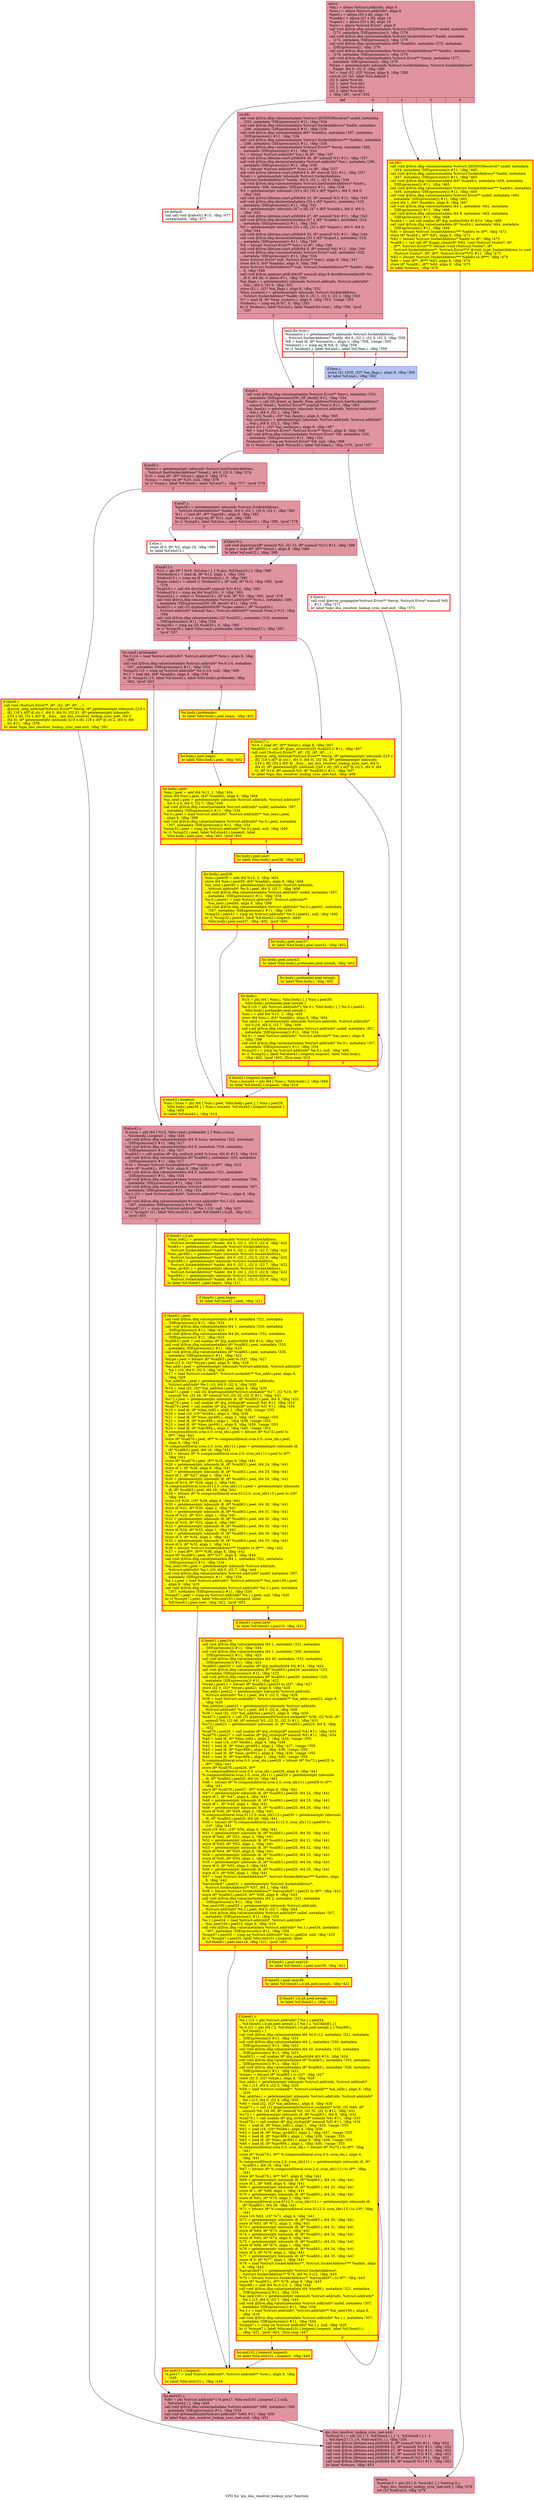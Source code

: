 digraph "CFG for 'qio_dns_resolver_lookup_sync' function" {
	label="CFG for 'qio_dns_resolver_lookup_sync' function";

	Node0x55b5897951c0 [shape=record,color="#b70d28ff", style=filled, fillcolor="#b70d2870",label="{entry:\l  %ai.i = alloca %struct.addrinfo, align 8\l  %res.i = alloca %struct.addrinfo*, align 8\l  %port.i = alloca [33 x i8], align 16\l  %uaddr.i = alloca [47 x i8], align 16\l  %uport.i = alloca [33 x i8], align 16\l  %err.i = alloca %struct.Error*, align 8\l  call void @llvm.dbg.value(metadata %struct.QIODNSResolver* undef, metadata\l... !273, metadata !DIExpression()), !dbg !279\l  call void @llvm.dbg.value(metadata %struct.SocketAddress* %addr, metadata\l... !274, metadata !DIExpression()), !dbg !279\l  call void @llvm.dbg.value(metadata i64* %naddrs, metadata !275, metadata\l... !DIExpression()), !dbg !279\l  call void @llvm.dbg.value(metadata %struct.SocketAddress*** %addrs, metadata\l... !276, metadata !DIExpression()), !dbg !279\l  call void @llvm.dbg.value(metadata %struct.Error** %errp, metadata !277,\l... metadata !DIExpression()), !dbg !279\l  %type = getelementptr inbounds %struct.SocketAddress, %struct.SocketAddress*\l... %addr, i64 0, i32 0, !dbg !280\l  %0 = load i32, i32* %type, align 8, !dbg !280\l  switch i32 %0, label %sw.default [\l    i32 0, label %sw.bb\l    i32 1, label %sw.bb1\l    i32 2, label %sw.bb1\l    i32 3, label %sw.bb1\l  ], !dbg !281, !prof !282\l|{<s0>def|<s1>0|<s2>1|<s3>2|<s4>3}}"];
	Node0x55b5897951c0:s0 -> Node0x55b5897aff90;
	Node0x55b5897951c0:s1 -> Node0x55b5897b00d0;
	Node0x55b5897951c0:s2 -> Node0x55b589691df0;
	Node0x55b5897951c0:s3 -> Node0x55b589691df0;
	Node0x55b5897951c0:s4 -> Node0x55b589691df0;
	Node0x55b5897b00d0 [shape=record,color="#b70d28ff", style=filled, fillcolor="#b70d2870",label="{sw.bb:                                            \l  call void @llvm.dbg.value(metadata %struct.QIODNSResolver* undef, metadata\l... !283, metadata !DIExpression()) #11, !dbg !334\l  call void @llvm.dbg.value(metadata %struct.SocketAddress* %addr, metadata\l... !286, metadata !DIExpression()) #11, !dbg !334\l  call void @llvm.dbg.value(metadata i64* %naddrs, metadata !287, metadata\l... !DIExpression()) #11, !dbg !334\l  call void @llvm.dbg.value(metadata %struct.SocketAddress*** %addrs, metadata\l... !288, metadata !DIExpression()) #11, !dbg !334\l  call void @llvm.dbg.value(metadata %struct.Error** %errp, metadata !289,\l... metadata !DIExpression()) #11, !dbg !334\l  %1 = bitcast %struct.addrinfo* %ai.i to i8*, !dbg !337\l  call void @llvm.lifetime.start.p0i8(i64 48, i8* nonnull %1) #11, !dbg !337\l  call void @llvm.dbg.declare(metadata %struct.addrinfo* %ai.i, metadata !290,\l... metadata !DIExpression()) #11, !dbg !338\l  %2 = bitcast %struct.addrinfo** %res.i to i8*, !dbg !337\l  call void @llvm.lifetime.start.p0i8(i64 8, i8* nonnull %2) #11, !dbg !337\l  %inet.i = getelementptr inbounds %struct.SocketAddress,\l... %struct.SocketAddress* %addr, i64 0, i32 1, i32 0, !dbg !339\l  call void @llvm.dbg.value(metadata %struct.InetSocketAddress* %inet.i,\l... metadata !308, metadata !DIExpression()) #11, !dbg !334\l  %3 = getelementptr inbounds [33 x i8], [33 x i8]* %port.i, i64 0, i64 0,\l... !dbg !340\l  call void @llvm.lifetime.start.p0i8(i64 33, i8* nonnull %3) #11, !dbg !340\l  call void @llvm.dbg.declare(metadata [33 x i8]* %port.i, metadata !310,\l... metadata !DIExpression()) #11, !dbg !341\l  %4 = getelementptr inbounds [47 x i8], [47 x i8]* %uaddr.i, i64 0, i64 0,\l... !dbg !342\l  call void @llvm.lifetime.start.p0i8(i64 47, i8* nonnull %4) #11, !dbg !342\l  call void @llvm.dbg.declare(metadata [47 x i8]* %uaddr.i, metadata !314,\l... metadata !DIExpression()) #11, !dbg !343\l  %5 = getelementptr inbounds [33 x i8], [33 x i8]* %uport.i, i64 0, i64 0,\l... !dbg !344\l  call void @llvm.lifetime.start.p0i8(i64 33, i8* nonnull %5) #11, !dbg !344\l  call void @llvm.dbg.declare(metadata [33 x i8]* %uport.i, metadata !318,\l... metadata !DIExpression()) #11, !dbg !345\l  %6 = bitcast %struct.Error** %err.i to i8*, !dbg !346\l  call void @llvm.lifetime.start.p0i8(i64 8, i8* nonnull %6) #11, !dbg !346\l  call void @llvm.dbg.value(metadata %struct.Error* null, metadata !320,\l... metadata !DIExpression()) #11, !dbg !334\l  store %struct.Error* null, %struct.Error** %err.i, align 8, !dbg !347\l  store i64 0, i64* %naddrs, align 8, !dbg !348\l  store %struct.SocketAddress** null, %struct.SocketAddress*** %addrs, align\l... 8, !dbg !349\l  call void @llvm.memset.p0i8.i64(i8* nonnull align 8 dereferenceable(48) %1,\l... i8 0, i64 48, i1 false) #11, !dbg !350\l  %ai_flags.i = getelementptr inbounds %struct.addrinfo, %struct.addrinfo*\l... %ai.i, i64 0, i32 0, !dbg !351\l  store i32 1, i32* %ai_flags.i, align 8, !dbg !352\l  %has_numeric.i = getelementptr inbounds %struct.SocketAddress,\l... %struct.SocketAddress* %addr, i64 0, i32 1, i32 0, i32 2, !dbg !353\l  %7 = load i8, i8* %has_numeric.i, align 8, !dbg !353, !range !355\l  %tobool.i = icmp eq i8 %7, 0, !dbg !353\l  br i1 %tobool.i, label %if.end.i, label %land.lhs.true.i, !dbg !356, !prof\l... !357\l|{<s0>T|<s1>F}}"];
	Node0x55b5897b00d0:s0 -> Node0x55b589811df0;
	Node0x55b5897b00d0:s1 -> Node0x55b5897e8d00;
	Node0x55b5897e8d00 [shape=record,penwidth=3.0, color="red",label="{land.lhs.true.i:                                  \l  %numeric.i = getelementptr inbounds %struct.SocketAddress,\l... %struct.SocketAddress* %addr, i64 0, i32 1, i32 0, i32 3, !dbg !358\l  %8 = load i8, i8* %numeric.i, align 1, !dbg !358, !range !355\l  %tobool1.i = icmp eq i8 %8, 0, !dbg !358\l  br i1 %tobool1.i, label %if.end.i, label %if.then.i, !dbg !359\l|{<s0>T|<s1>F}}"];
	Node0x55b5897e8d00:s0 -> Node0x55b589811df0;
	Node0x55b5897e8d00:s1 -> Node0x55b5897f8590;
	Node0x55b5897f8590 [shape=record,color="#3d50c3ff", style=filled, fillcolor="#5977e370",label="{if.then.i:                                        \l  store i32 1029, i32* %ai_flags.i, align 8, !dbg !360\l  br label %if.end.i, !dbg !362\l}"];
	Node0x55b5897f8590 -> Node0x55b589811df0;
	Node0x55b589811df0 [shape=record,color="#b70d28ff", style=filled, fillcolor="#b70d2870",label="{if.end.i:                                         \l  call void @llvm.dbg.value(metadata %struct.Error** %err.i, metadata !320,\l... metadata !DIExpression(DW_OP_deref)) #11, !dbg !334\l  %call.i = call i32 @inet_ai_family_from_address(%struct.InetSocketAddress*\l... nonnull %inet.i, %struct.Error** nonnull %err.i) #11, !dbg !363\l  %ai_family.i = getelementptr inbounds %struct.addrinfo, %struct.addrinfo*\l... %ai.i, i64 0, i32 1, !dbg !364\l  store i32 %call.i, i32* %ai_family.i, align 4, !dbg !365\l  %ai_socktype.i = getelementptr inbounds %struct.addrinfo, %struct.addrinfo*\l... %ai.i, i64 0, i32 2, !dbg !366\l  store i32 1, i32* %ai_socktype.i, align 8, !dbg !367\l  %9 = load %struct.Error*, %struct.Error** %err.i, align 8, !dbg !368\l  call void @llvm.dbg.value(metadata %struct.Error* %9, metadata !320,\l... metadata !DIExpression()) #11, !dbg !334\l  %tobool3.i = icmp eq %struct.Error* %9, null, !dbg !368\l  br i1 %tobool3.i, label %if.end5.i, label %if.then4.i, !dbg !370, !prof !357\l|{<s0>T|<s1>F}}"];
	Node0x55b589811df0:s0 -> Node0x55b5897bf5a0;
	Node0x55b589811df0:s1 -> Node0x55b5898016b0;
	Node0x55b5898016b0 [shape=record,penwidth=3.0, color="red",label="{if.then4.i:                                       \l  call void @error_propagate(%struct.Error** %errp, %struct.Error* nonnull %9)\l... #11, !dbg !371\l  br label %qio_dns_resolver_lookup_sync_inet.exit, !dbg !373\l}"];
	Node0x55b5898016b0 -> Node0x55b58988b410;
	Node0x55b5897bf5a0 [shape=record,color="#b70d28ff", style=filled, fillcolor="#b70d2870",label="{if.end5.i:                                        \l  %host.i = getelementptr inbounds %struct.InetSocketAddress,\l... %struct.InetSocketAddress* %inet.i, i64 0, i32 0, !dbg !374\l  %10 = load i8*, i8** %host.i, align 8, !dbg !374\l  %cmp.i = icmp eq i8* %10, null, !dbg !376\l  br i1 %cmp.i, label %if.then6.i, label %if.end7.i, !dbg !377, !prof !378\l|{<s0>T|<s1>F}}"];
	Node0x55b5897bf5a0:s0 -> Node0x55b5897fc1f0;
	Node0x55b5897bf5a0:s1 -> Node0x55b58980b5b0;
	Node0x55b5897fc1f0 [shape=record,penwidth=3.0, style="filled", color="red", fillcolor="yellow",label="{if.then6.i:                                       \l  call void (%struct.Error**, i8*, i32, i8*, i8*, ...)\l... @error_setg_internal(%struct.Error** %errp, i8* getelementptr inbounds ([18 x\l... i8], [18 x i8]* @.str.1, i64 0, i64 0), i32 81, i8* getelementptr inbounds\l... ([34 x i8], [34 x i8]* @__func__.qio_dns_resolver_lookup_sync_inet, i64 0,\l... i64 0), i8* getelementptr inbounds ([19 x i8], [19 x i8]* @.str.2, i64 0, i64\l... 0)) #11, !dbg !379\l  br label %qio_dns_resolver_lookup_sync_inet.exit, !dbg !381\l}"];
	Node0x55b5897fc1f0 -> Node0x55b58988b410;
	Node0x55b58980b5b0 [shape=record,color="#b70d28ff", style=filled, fillcolor="#b70d2870",label="{if.end7.i:                                        \l  %port8.i = getelementptr inbounds %struct.SocketAddress,\l... %struct.SocketAddress* %addr, i64 0, i32 1, i32 0, i32 1, !dbg !382\l  %11 = load i8*, i8** %port8.i, align 8, !dbg !382\l  %cmp9.i = icmp eq i8* %11, null, !dbg !384\l  br i1 %cmp9.i, label %if.else.i, label %if.then10.i, !dbg !385, !prof !378\l|{<s0>T|<s1>F}}"];
	Node0x55b58980b5b0:s0 -> Node0x55b5897d16c0;
	Node0x55b58980b5b0:s1 -> Node0x55b5897ea420;
	Node0x55b5897ea420 [shape=record,color="#b70d28ff", style=filled, fillcolor="#b70d2870",label="{if.then10.i:                                      \l  call void @pstrcpy(i8* nonnull %3, i32 33, i8* nonnull %11) #11, !dbg !386\l  %.pre = load i8*, i8** %host.i, align 8, !dbg !388\l  br label %if.end12.i, !dbg !389\l}"];
	Node0x55b5897ea420 -> Node0x55b5898025b0;
	Node0x55b5897d16c0 [shape=record,penwidth=3.0, color="red",label="{if.else.i:                                        \l  store i8 0, i8* %3, align 16, !dbg !390\l  br label %if.end12.i\l}"];
	Node0x55b5897d16c0 -> Node0x55b5898025b0;
	Node0x55b5898025b0 [shape=record,color="#b70d28ff", style=filled, fillcolor="#b70d2870",label="{if.end12.i:                                       \l  %12 = phi i8* [ %10, %if.else.i ], [ %.pre, %if.then10.i ], !dbg !388\l  %strlenfirst.i = load i8, i8* %12, align 1, !dbg !392\l  %tobool15.i = icmp eq i8 %strlenfirst.i, 0, !dbg !392\l  %spec.select.i = select i1 %tobool15.i, i8* null, i8* %12, !dbg !392, !prof\l... !378\l  %call18.i = call i64 @strlen(i8* nonnull %3) #12, !dbg !393\l  %tobool19.i = icmp eq i64 %call18.i, 0, !dbg !393\l  %cond24.i = select i1 %tobool19.i, i8* null, i8* %3, !dbg !393, !prof !378\l  call void @llvm.dbg.value(metadata %struct.addrinfo** %res.i, metadata !306,\l... metadata !DIExpression(DW_OP_deref)) #11, !dbg !334\l  %call25.i = call i32 @getaddrinfo(i8* %spec.select.i, i8* %cond24.i,\l... %struct.addrinfo* nonnull %ai.i, %struct.addrinfo** nonnull %res.i) #11, !dbg\l... !394\l  call void @llvm.dbg.value(metadata i32 %call25.i, metadata !319, metadata\l... !DIExpression()) #11, !dbg !334\l  %cmp26.i = icmp eq i32 %call25.i, 0, !dbg !395\l  br i1 %cmp26.i, label %for.cond.i.preheader, label %if.then27.i, !dbg !397,\l... !prof !357\l|{<s0>T|<s1>F}}"];
	Node0x55b5898025b0:s0 -> Node0x55b5897f9cb0;
	Node0x55b5898025b0:s1 -> Node0x55b5897d5120;
	Node0x55b5897f9cb0 [shape=record,color="#b70d28ff", style=filled, fillcolor="#b70d2870",label="{for.cond.i.preheader:                             \l  %e.0.i14 = load %struct.addrinfo*, %struct.addrinfo** %res.i, align 8, !dbg\l... !398\l  call void @llvm.dbg.value(metadata %struct.addrinfo* %e.0.i14, metadata\l... !307, metadata !DIExpression()) #11, !dbg !334\l  %cmp32.i15 = icmp eq %struct.addrinfo* %e.0.i14, null, !dbg !400\l  %13 = load i64, i64* %naddrs, align 8, !dbg !334\l  br i1 %cmp32.i15, label %if.else42.i, label %for.body.i.preheader, !dbg\l... !402, !prof !403\l|{<s0>T|<s1>F}}"];
	Node0x55b5897f9cb0:s0 -> Node0x55b589801c70;
	Node0x55b5897f9cb0:s1 -> Node0x55b589811020;
	Node0x55b589811020 [shape=record,penwidth=3.0, style="filled", color="red", fillcolor="yellow",label="{for.body.i.preheader:                             \l  br label %for.body.i.peel.begin, !dbg !402\l}"];
	Node0x55b589811020 -> Node0x55b5899373c0;
	Node0x55b5899373c0 [shape=record,penwidth=3.0, style="filled", color="red", fillcolor="yellow",label="{for.body.i.peel.begin:                            \l  br label %for.body.i.peel, !dbg !402\l}"];
	Node0x55b5899373c0 -> Node0x55b589937610;
	Node0x55b589937610 [shape=record,penwidth=3.0, style="filled", color="red", fillcolor="yellow",label="{for.body.i.peel:                                  \l  %inc.i.peel = add i64 %13, 1, !dbg !404\l  store i64 %inc.i.peel, i64* %naddrs, align 8, !dbg !404\l  %ai_next.i.peel = getelementptr inbounds %struct.addrinfo, %struct.addrinfo*\l... %e.0.i14, i64 0, i32 7, !dbg !406\l  call void @llvm.dbg.value(metadata %struct.addrinfo* undef, metadata !307,\l... metadata !DIExpression()) #11, !dbg !334\l  %e.0.i.peel = load %struct.addrinfo*, %struct.addrinfo** %ai_next.i.peel,\l... align 8, !dbg !398\l  call void @llvm.dbg.value(metadata %struct.addrinfo* %e.0.i.peel, metadata\l... !307, metadata !DIExpression()) #11, !dbg !334\l  %cmp32.i.peel = icmp eq %struct.addrinfo* %e.0.i.peel, null, !dbg !400\l  br i1 %cmp32.i.peel, label %if.else42.i.loopexit, label\l... %for.body.i.peel.next, !dbg !402, !prof !403\l|{<s0>T|<s1>F}}"];
	Node0x55b589937610:s0 -> Node0x55b5897d2e60;
	Node0x55b589937610:s1 -> Node0x55b589937410;
	Node0x55b589937410 [shape=record,penwidth=3.0, style="filled", color="red", fillcolor="yellow",label="{for.body.i.peel.next:                             \l  br label %for.body.i.peel38, !dbg !402\l}"];
	Node0x55b589937410 -> Node0x55b589937660;
	Node0x55b589937660 [shape=record,penwidth=3.0, style="filled", color="red", fillcolor="yellow",label="{for.body.i.peel38:                                \l  %inc.i.peel39 = add i64 %13, 2, !dbg !404\l  store i64 %inc.i.peel39, i64* %naddrs, align 8, !dbg !404\l  %ai_next.i.peel40 = getelementptr inbounds %struct.addrinfo,\l... %struct.addrinfo* %e.0.i.peel, i64 0, i32 7, !dbg !406\l  call void @llvm.dbg.value(metadata %struct.addrinfo* undef, metadata !307,\l... metadata !DIExpression()) #11, !dbg !334\l  %e.0.i.peel41 = load %struct.addrinfo*, %struct.addrinfo**\l... %ai_next.i.peel40, align 8, !dbg !398\l  call void @llvm.dbg.value(metadata %struct.addrinfo* %e.0.i.peel41, metadata\l... !307, metadata !DIExpression()) #11, !dbg !334\l  %cmp32.i.peel42 = icmp eq %struct.addrinfo* %e.0.i.peel41, null, !dbg !400\l  br i1 %cmp32.i.peel42, label %if.else42.i.loopexit, label\l... %for.body.i.peel.next37, !dbg !402, !prof !403\l|{<s0>T|<s1>F}}"];
	Node0x55b589937660:s0 -> Node0x55b5897d2e60;
	Node0x55b589937660:s1 -> Node0x55b5899376b0;
	Node0x55b5899376b0 [shape=record,penwidth=3.0, style="filled", color="red", fillcolor="yellow",label="{for.body.i.peel.next37:                           \l  br label %for.body.i.peel.next43, !dbg !402\l}"];
	Node0x55b5899376b0 -> Node0x55b589935070;
	Node0x55b589935070 [shape=record,penwidth=3.0, style="filled", color="red", fillcolor="yellow",label="{for.body.i.peel.next43:                           \l  br label %for.body.i.preheader.peel.newph, !dbg !402\l}"];
	Node0x55b589935070 -> Node0x55b589936f30;
	Node0x55b589936f30 [shape=record,penwidth=3.0, style="filled", color="red", fillcolor="yellow",label="{for.body.i.preheader.peel.newph:                  \l  br label %for.body.i, !dbg !402\l}"];
	Node0x55b589936f30 -> Node0x55b5897bd690;
	Node0x55b5897d5120 [shape=record,penwidth=3.0, style="filled", color="red", fillcolor="yellow",label="{if.then27.i:                                      \l  %14 = load i8*, i8** %host.i, align 8, !dbg !407\l  %call30.i = call i8* @gai_strerror(i32 %call25.i) #11, !dbg !407\l  call void (%struct.Error**, i8*, i32, i8*, i8*, ...)\l... @error_setg_internal(%struct.Error** %errp, i8* getelementptr inbounds ([18 x\l... i8], [18 x i8]* @.str.1, i64 0, i64 0), i32 94, i8* getelementptr inbounds\l... ([34 x i8], [34 x i8]* @__func__.qio_dns_resolver_lookup_sync_inet, i64 0,\l... i64 0), i8* getelementptr inbounds ([40 x i8], [40 x i8]* @.str.3, i64 0, i64\l... 0), i8* %14, i8* nonnull %3, i8* %call30.i) #11, !dbg !407\l  br label %qio_dns_resolver_lookup_sync_inet.exit, !dbg !409\l}"];
	Node0x55b5897d5120 -> Node0x55b58988b410;
	Node0x55b5897bd690 [shape=record,penwidth=3.0, style="filled", color="red", fillcolor="yellow",label="{for.body.i:                                       \l  %15 = phi i64 [ %inc.i, %for.body.i ], [ %inc.i.peel39,\l... %for.body.i.preheader.peel.newph ]\l  %e.0.i16 = phi %struct.addrinfo* [ %e.0.i, %for.body.i ], [ %e.0.i.peel41,\l... %for.body.i.preheader.peel.newph ]\l  %inc.i = add i64 %15, 1, !dbg !404\l  store i64 %inc.i, i64* %naddrs, align 8, !dbg !404\l  %ai_next.i = getelementptr inbounds %struct.addrinfo, %struct.addrinfo*\l... %e.0.i16, i64 0, i32 7, !dbg !406\l  call void @llvm.dbg.value(metadata %struct.addrinfo* undef, metadata !307,\l... metadata !DIExpression()) #11, !dbg !334\l  %e.0.i = load %struct.addrinfo*, %struct.addrinfo** %ai_next.i, align 8,\l... !dbg !398\l  call void @llvm.dbg.value(metadata %struct.addrinfo* %e.0.i, metadata !307,\l... metadata !DIExpression()) #11, !dbg !334\l  %cmp32.i = icmp eq %struct.addrinfo* %e.0.i, null, !dbg !400\l  br i1 %cmp32.i, label %if.else42.i.loopexit.loopexit, label %for.body.i,\l... !dbg !402, !prof !403, !llvm.loop !410\l|{<s0>T|<s1>F}}"];
	Node0x55b5897bd690:s0 -> Node0x55b589935020;
	Node0x55b5897bd690:s1 -> Node0x55b5897bd690;
	Node0x55b589935020 [shape=record,penwidth=3.0, style="filled", color="red", fillcolor="yellow",label="{if.else42.i.loopexit.loopexit:                    \l  %inc.i.lcssa44 = phi i64 [ %inc.i, %for.body.i ], !dbg !404\l  br label %if.else42.i.loopexit, !dbg !414\l}"];
	Node0x55b589935020 -> Node0x55b5897d2e60;
	Node0x55b5897d2e60 [shape=record,penwidth=3.0, style="filled", color="red", fillcolor="yellow",label="{if.else42.i.loopexit:                             \l  %inc.i.lcssa = phi i64 [ %inc.i.peel, %for.body.i.peel ], [ %inc.i.peel39,\l... %for.body.i.peel38 ], [ %inc.i.lcssa44, %if.else42.i.loopexit.loopexit ],\l... !dbg !404\l  br label %if.else42.i, !dbg !414\l}"];
	Node0x55b5897d2e60 -> Node0x55b589801c70;
	Node0x55b589801c70 [shape=record,color="#b70d28ff", style=filled, fillcolor="#b70d2870",label="{if.else42.i:                                      \l  %.lcssa = phi i64 [ %13, %for.cond.i.preheader ], [ %inc.i.lcssa,\l... %if.else42.i.loopexit ], !dbg !334\l  call void @llvm.dbg.value(metadata i64 %.lcssa, metadata !322, metadata\l... !DIExpression()) #11, !dbg !417\l  call void @llvm.dbg.value(metadata i64 8, metadata !324, metadata\l... !DIExpression()) #11, !dbg !417\l  %call43.i = call noalias i8* @g_malloc0_n(i64 %.lcssa, i64 8) #13, !dbg !414\l  call void @llvm.dbg.value(metadata i8* %call43.i, metadata !325, metadata\l... !DIExpression()) #11, !dbg !417\l  %16 = bitcast %struct.SocketAddress*** %addrs to i8**, !dbg !418\l  store i8* %call43.i, i8** %16, align 8, !dbg !418\l  call void @llvm.dbg.value(metadata i64 0, metadata !321, metadata\l... !DIExpression()) #11, !dbg !334\l  call void @llvm.dbg.value(metadata %struct.addrinfo* undef, metadata !306,\l... metadata !DIExpression()) #11, !dbg !334\l  call void @llvm.dbg.value(metadata %struct.addrinfo* undef, metadata !307,\l... metadata !DIExpression()) #11, !dbg !334\l  %e.1.i10 = load %struct.addrinfo*, %struct.addrinfo** %res.i, align 8, !dbg\l... !419\l  call void @llvm.dbg.value(metadata %struct.addrinfo* %e.1.i10, metadata\l... !307, metadata !DIExpression()) #11, !dbg !334\l  %cmp47.i11 = icmp eq %struct.addrinfo* %e.1.i10, null, !dbg !420\l  br i1 %cmp47.i11, label %for.end101.i, label %if.then61.i.lr.ph, !dbg !421,\l... !prof !403\l|{<s0>T|<s1>F}}"];
	Node0x55b589801c70:s0 -> Node0x55b5898d67f0;
	Node0x55b589801c70:s1 -> Node0x55b5898dbb00;
	Node0x55b5898dbb00 [shape=record,penwidth=3.0, style="filled", color="red", fillcolor="yellow",label="{if.then61.i.lr.ph:                                \l  %has_to82.i = getelementptr inbounds %struct.SocketAddress,\l... %struct.SocketAddress* %addr, i64 0, i32 1, i32 0, i32 4, !dbg !422\l  %to84.i = getelementptr inbounds %struct.SocketAddress,\l... %struct.SocketAddress* %addr, i64 0, i32 1, i32 0, i32 5, !dbg !422\l  %has_ipv485.i = getelementptr inbounds %struct.SocketAddress,\l... %struct.SocketAddress* %addr, i64 0, i32 1, i32 0, i32 6, !dbg !422\l  %ipv488.i = getelementptr inbounds %struct.SocketAddress,\l... %struct.SocketAddress* %addr, i64 0, i32 1, i32 0, i32 7, !dbg !422\l  %has_ipv691.i = getelementptr inbounds %struct.SocketAddress,\l... %struct.SocketAddress* %addr, i64 0, i32 1, i32 0, i32 8, !dbg !422\l  %ipv694.i = getelementptr inbounds %struct.SocketAddress,\l... %struct.SocketAddress* %addr, i64 0, i32 1, i32 0, i32 9, !dbg !422\l  br label %if.then61.i.peel.begin, !dbg !421\l}"];
	Node0x55b5898dbb00 -> Node0x55b5897c01d0;
	Node0x55b5897c01d0 [shape=record,penwidth=3.0, style="filled", color="red", fillcolor="yellow",label="{if.then61.i.peel.begin:                           \l  br label %if.then61.i.peel, !dbg !421\l}"];
	Node0x55b5897c01d0 -> Node0x55b589802730;
	Node0x55b589802730 [shape=record,penwidth=3.0, style="filled", color="red", fillcolor="yellow",label="{if.then61.i.peel:                                 \l  call void @llvm.dbg.value(metadata i64 0, metadata !321, metadata\l... !DIExpression()) #11, !dbg !334\l  call void @llvm.dbg.value(metadata i64 1, metadata !330, metadata\l... !DIExpression()) #11, !dbg !423\l  call void @llvm.dbg.value(metadata i64 40, metadata !332, metadata\l... !DIExpression()) #11, !dbg !423\l  %call63.i.peel = call noalias i8* @g_malloc0(i64 40) #14, !dbg !424\l  call void @llvm.dbg.value(metadata i8* %call63.i.peel, metadata !333,\l... metadata !DIExpression()) #11, !dbg !423\l  call void @llvm.dbg.value(metadata i8* %call63.i.peel, metadata !326,\l... metadata !DIExpression()) #11, !dbg !422\l  %type.i.peel = bitcast i8* %call63.i.peel to i32*, !dbg !427\l  store i32 0, i32* %type.i.peel, align 8, !dbg !428\l  %ai_addr.i.peel = getelementptr inbounds %struct.addrinfo, %struct.addrinfo*\l... %e.1.i10, i64 0, i32 5, !dbg !429\l  %17 = load %struct.sockaddr*, %struct.sockaddr** %ai_addr.i.peel, align 8,\l... !dbg !429\l  %ai_addrlen.i.peel = getelementptr inbounds %struct.addrinfo,\l... %struct.addrinfo* %e.1.i10, i64 0, i32 4, !dbg !430\l  %18 = load i32, i32* %ai_addrlen.i.peel, align 8, !dbg !430\l  %call71.i.peel = call i32 @getnameinfo(%struct.sockaddr* %17, i32 %18, i8*\l... nonnull %4, i32 46, i8* nonnull %5, i32 32, i32 3) #11, !dbg !431\l  %u72.i.peel = getelementptr inbounds i8, i8* %call63.i.peel, i64 8, !dbg !432\l  %call76.i.peel = call noalias i8* @g_strdup(i8* nonnull %4) #11, !dbg !433\l  %call79.i.peel = call noalias i8* @g_strdup(i8* nonnull %5) #11, !dbg !434\l  %19 = load i8, i8* %has_to82.i, align 2, !dbg !435, !range !355\l  %20 = load i16, i16* %to84.i, align 4, !dbg !436\l  %21 = load i8, i8* %has_ipv485.i, align 2, !dbg !437, !range !355\l  %22 = load i8, i8* %ipv488.i, align 1, !dbg !438, !range !355\l  %23 = load i8, i8* %has_ipv691.i, align 8, !dbg !439, !range !355\l  %24 = load i8, i8* %ipv694.i, align 1, !dbg !440, !range !355\l  %.compoundliteral.sroa.0.0..sroa_idx.i.peel = bitcast i8* %u72.i.peel to\l... i8**, !dbg !441\l  store i8* %call76.i.peel, i8** %.compoundliteral.sroa.0.0..sroa_idx.i.peel,\l... align 8, !dbg !441\l  %.compoundliteral.sroa.2.0..sroa_idx111.i.peel = getelementptr inbounds i8,\l... i8* %call63.i.peel, i64 16, !dbg !441\l  %25 = bitcast i8* %.compoundliteral.sroa.2.0..sroa_idx111.i.peel to i8**,\l... !dbg !441\l  store i8* %call79.i.peel, i8** %25, align 8, !dbg !441\l  %26 = getelementptr inbounds i8, i8* %call63.i.peel, i64 24, !dbg !441\l  store i8 1, i8* %26, align 8, !dbg !441\l  %27 = getelementptr inbounds i8, i8* %call63.i.peel, i64 25, !dbg !441\l  store i8 1, i8* %27, align 1, !dbg !441\l  %28 = getelementptr inbounds i8, i8* %call63.i.peel, i64 26, !dbg !441\l  store i8 %19, i8* %28, align 2, !dbg !441\l  %.compoundliteral.sroa.6112.0..sroa_idx113.i.peel = getelementptr inbounds\l... i8, i8* %call63.i.peel, i64 28, !dbg !441\l  %29 = bitcast i8* %.compoundliteral.sroa.6112.0..sroa_idx113.i.peel to i16*,\l... !dbg !441\l  store i16 %20, i16* %29, align 4, !dbg !441\l  %30 = getelementptr inbounds i8, i8* %call63.i.peel, i64 30, !dbg !441\l  store i8 %21, i8* %30, align 2, !dbg !441\l  %31 = getelementptr inbounds i8, i8* %call63.i.peel, i64 31, !dbg !441\l  store i8 %22, i8* %31, align 1, !dbg !441\l  %32 = getelementptr inbounds i8, i8* %call63.i.peel, i64 32, !dbg !441\l  store i8 %23, i8* %32, align 8, !dbg !441\l  %33 = getelementptr inbounds i8, i8* %call63.i.peel, i64 33, !dbg !441\l  store i8 %24, i8* %33, align 1, !dbg !441\l  %34 = getelementptr inbounds i8, i8* %call63.i.peel, i64 34, !dbg !441\l  store i8 0, i8* %34, align 2, !dbg !441\l  %35 = getelementptr inbounds i8, i8* %call63.i.peel, i64 35, !dbg !441\l  store i8 0, i8* %35, align 1, !dbg !441\l  %36 = bitcast %struct.SocketAddress*** %addrs to i8***, !dbg !442\l  %37 = load i8**, i8*** %36, align 8, !dbg !442\l  store i8* %call63.i.peel, i8** %37, align 8, !dbg !443\l  call void @llvm.dbg.value(metadata i64 1, metadata !321, metadata\l... !DIExpression()) #11, !dbg !334\l  %ai_next100.i.peel = getelementptr inbounds %struct.addrinfo,\l... %struct.addrinfo* %e.1.i10, i64 0, i32 7, !dbg !444\l  call void @llvm.dbg.value(metadata %struct.addrinfo* undef, metadata !307,\l... metadata !DIExpression()) #11, !dbg !334\l  %e.1.i.peel = load %struct.addrinfo*, %struct.addrinfo** %ai_next100.i.peel,\l... align 8, !dbg !419\l  call void @llvm.dbg.value(metadata %struct.addrinfo* %e.1.i.peel, metadata\l... !307, metadata !DIExpression()) #11, !dbg !334\l  %cmp47.i.peel = icmp eq %struct.addrinfo* %e.1.i.peel, null, !dbg !420\l  br i1 %cmp47.i.peel, label %for.end101.i.loopexit, label\l... %if.then61.i.peel.next, !dbg !421, !prof !403\l|{<s0>T|<s1>F}}"];
	Node0x55b589802730:s0 -> Node0x55b5897ee420;
	Node0x55b589802730:s1 -> Node0x55b5897fc790;
	Node0x55b5897fc790 [shape=record,penwidth=3.0, style="filled", color="red", fillcolor="yellow",label="{if.then61.i.peel.next:                            \l  br label %if.then61.i.peel19, !dbg !421\l}"];
	Node0x55b5897fc790 -> Node0x55b589802690;
	Node0x55b589802690 [shape=record,penwidth=3.0, style="filled", color="red", fillcolor="yellow",label="{if.then61.i.peel19:                               \l  call void @llvm.dbg.value(metadata i64 1, metadata !321, metadata\l... !DIExpression()) #11, !dbg !334\l  call void @llvm.dbg.value(metadata i64 1, metadata !330, metadata\l... !DIExpression()) #11, !dbg !423\l  call void @llvm.dbg.value(metadata i64 40, metadata !332, metadata\l... !DIExpression()) #11, !dbg !423\l  %call63.i.peel20 = call noalias i8* @g_malloc0(i64 40) #14, !dbg !424\l  call void @llvm.dbg.value(metadata i8* %call63.i.peel20, metadata !333,\l... metadata !DIExpression()) #11, !dbg !423\l  call void @llvm.dbg.value(metadata i8* %call63.i.peel20, metadata !326,\l... metadata !DIExpression()) #11, !dbg !422\l  %type.i.peel21 = bitcast i8* %call63.i.peel20 to i32*, !dbg !427\l  store i32 0, i32* %type.i.peel21, align 8, !dbg !428\l  %ai_addr.i.peel22 = getelementptr inbounds %struct.addrinfo,\l... %struct.addrinfo* %e.1.i.peel, i64 0, i32 5, !dbg !429\l  %38 = load %struct.sockaddr*, %struct.sockaddr** %ai_addr.i.peel22, align 8,\l... !dbg !429\l  %ai_addrlen.i.peel23 = getelementptr inbounds %struct.addrinfo,\l... %struct.addrinfo* %e.1.i.peel, i64 0, i32 4, !dbg !430\l  %39 = load i32, i32* %ai_addrlen.i.peel23, align 8, !dbg !430\l  %call71.i.peel24 = call i32 @getnameinfo(%struct.sockaddr* %38, i32 %39, i8*\l... nonnull %4, i32 46, i8* nonnull %5, i32 32, i32 3) #11, !dbg !431\l  %u72.i.peel25 = getelementptr inbounds i8, i8* %call63.i.peel20, i64 8, !dbg\l... !432\l  %call76.i.peel26 = call noalias i8* @g_strdup(i8* nonnull %4) #11, !dbg !433\l  %call79.i.peel27 = call noalias i8* @g_strdup(i8* nonnull %5) #11, !dbg !434\l  %40 = load i8, i8* %has_to82.i, align 2, !dbg !435, !range !355\l  %41 = load i16, i16* %to84.i, align 4, !dbg !436\l  %42 = load i8, i8* %has_ipv485.i, align 2, !dbg !437, !range !355\l  %43 = load i8, i8* %ipv488.i, align 1, !dbg !438, !range !355\l  %44 = load i8, i8* %has_ipv691.i, align 8, !dbg !439, !range !355\l  %45 = load i8, i8* %ipv694.i, align 1, !dbg !440, !range !355\l  %.compoundliteral.sroa.0.0..sroa_idx.i.peel28 = bitcast i8* %u72.i.peel25 to\l... i8**, !dbg !441\l  store i8* %call76.i.peel26, i8**\l... %.compoundliteral.sroa.0.0..sroa_idx.i.peel28, align 8, !dbg !441\l  %.compoundliteral.sroa.2.0..sroa_idx111.i.peel29 = getelementptr inbounds\l... i8, i8* %call63.i.peel20, i64 16, !dbg !441\l  %46 = bitcast i8* %.compoundliteral.sroa.2.0..sroa_idx111.i.peel29 to i8**,\l... !dbg !441\l  store i8* %call79.i.peel27, i8** %46, align 8, !dbg !441\l  %47 = getelementptr inbounds i8, i8* %call63.i.peel20, i64 24, !dbg !441\l  store i8 1, i8* %47, align 8, !dbg !441\l  %48 = getelementptr inbounds i8, i8* %call63.i.peel20, i64 25, !dbg !441\l  store i8 1, i8* %48, align 1, !dbg !441\l  %49 = getelementptr inbounds i8, i8* %call63.i.peel20, i64 26, !dbg !441\l  store i8 %40, i8* %49, align 2, !dbg !441\l  %.compoundliteral.sroa.6112.0..sroa_idx113.i.peel30 = getelementptr inbounds\l... i8, i8* %call63.i.peel20, i64 28, !dbg !441\l  %50 = bitcast i8* %.compoundliteral.sroa.6112.0..sroa_idx113.i.peel30 to\l... i16*, !dbg !441\l  store i16 %41, i16* %50, align 4, !dbg !441\l  %51 = getelementptr inbounds i8, i8* %call63.i.peel20, i64 30, !dbg !441\l  store i8 %42, i8* %51, align 2, !dbg !441\l  %52 = getelementptr inbounds i8, i8* %call63.i.peel20, i64 31, !dbg !441\l  store i8 %43, i8* %52, align 1, !dbg !441\l  %53 = getelementptr inbounds i8, i8* %call63.i.peel20, i64 32, !dbg !441\l  store i8 %44, i8* %53, align 8, !dbg !441\l  %54 = getelementptr inbounds i8, i8* %call63.i.peel20, i64 33, !dbg !441\l  store i8 %45, i8* %54, align 1, !dbg !441\l  %55 = getelementptr inbounds i8, i8* %call63.i.peel20, i64 34, !dbg !441\l  store i8 0, i8* %55, align 2, !dbg !441\l  %56 = getelementptr inbounds i8, i8* %call63.i.peel20, i64 35, !dbg !441\l  store i8 0, i8* %56, align 1, !dbg !441\l  %57 = load %struct.SocketAddress**, %struct.SocketAddress*** %addrs, align\l... 8, !dbg !442\l  %arrayidx97.i.peel31 = getelementptr %struct.SocketAddress*,\l... %struct.SocketAddress** %57, i64 1, !dbg !445\l  %58 = bitcast %struct.SocketAddress** %arrayidx97.i.peel31 to i8**, !dbg !443\l  store i8* %call63.i.peel20, i8** %58, align 8, !dbg !443\l  call void @llvm.dbg.value(metadata i64 2, metadata !321, metadata\l... !DIExpression()) #11, !dbg !334\l  %ai_next100.i.peel33 = getelementptr inbounds %struct.addrinfo,\l... %struct.addrinfo* %e.1.i.peel, i64 0, i32 7, !dbg !444\l  call void @llvm.dbg.value(metadata %struct.addrinfo* undef, metadata !307,\l... metadata !DIExpression()) #11, !dbg !334\l  %e.1.i.peel34 = load %struct.addrinfo*, %struct.addrinfo**\l... %ai_next100.i.peel33, align 8, !dbg !419\l  call void @llvm.dbg.value(metadata %struct.addrinfo* %e.1.i.peel34, metadata\l... !307, metadata !DIExpression()) #11, !dbg !334\l  %cmp47.i.peel35 = icmp eq %struct.addrinfo* %e.1.i.peel34, null, !dbg !420\l  br i1 %cmp47.i.peel35, label %for.end101.i.loopexit, label\l... %if.then61.i.peel.next18, !dbg !421, !prof !403\l|{<s0>T|<s1>F}}"];
	Node0x55b589802690:s0 -> Node0x55b5897ee420;
	Node0x55b589802690:s1 -> Node0x55b5897aba30;
	Node0x55b5897aba30 [shape=record,penwidth=3.0, style="filled", color="red", fillcolor="yellow",label="{if.then61.i.peel.next18:                          \l  br label %if.then61.i.peel.next36, !dbg !421\l}"];
	Node0x55b5897aba30 -> Node0x55b58992c9a0;
	Node0x55b58992c9a0 [shape=record,penwidth=3.0, style="filled", color="red", fillcolor="yellow",label="{if.then61.i.peel.next36:                          \l  br label %if.then61.i.lr.ph.peel.newph, !dbg !421\l}"];
	Node0x55b58992c9a0 -> Node0x55b5897b06b0;
	Node0x55b5897b06b0 [shape=record,penwidth=3.0, style="filled", color="red", fillcolor="yellow",label="{if.then61.i.lr.ph.peel.newph:                     \l  br label %if.then61.i, !dbg !421\l}"];
	Node0x55b5897b06b0 -> Node0x55b589811b50;
	Node0x55b589811b50 [shape=record,penwidth=3.0, style="filled", color="red", fillcolor="yellow",label="{if.then61.i:                                      \l  %e.1.i13 = phi %struct.addrinfo* [ %e.1.i.peel34,\l... %if.then61.i.lr.ph.peel.newph ], [ %e.1.i, %if.then61.i ]\l  %i.0.i12 = phi i64 [ 2, %if.then61.i.lr.ph.peel.newph ], [ %inc99.i,\l... %if.then61.i ]\l  call void @llvm.dbg.value(metadata i64 %i.0.i12, metadata !321, metadata\l... !DIExpression()) #11, !dbg !334\l  call void @llvm.dbg.value(metadata i64 1, metadata !330, metadata\l... !DIExpression()) #11, !dbg !423\l  call void @llvm.dbg.value(metadata i64 40, metadata !332, metadata\l... !DIExpression()) #11, !dbg !423\l  %call63.i = call noalias i8* @g_malloc0(i64 40) #14, !dbg !424\l  call void @llvm.dbg.value(metadata i8* %call63.i, metadata !333, metadata\l... !DIExpression()) #11, !dbg !423\l  call void @llvm.dbg.value(metadata i8* %call63.i, metadata !326, metadata\l... !DIExpression()) #11, !dbg !422\l  %type.i = bitcast i8* %call63.i to i32*, !dbg !427\l  store i32 0, i32* %type.i, align 8, !dbg !428\l  %ai_addr.i = getelementptr inbounds %struct.addrinfo, %struct.addrinfo*\l... %e.1.i13, i64 0, i32 5, !dbg !429\l  %59 = load %struct.sockaddr*, %struct.sockaddr** %ai_addr.i, align 8, !dbg\l... !429\l  %ai_addrlen.i = getelementptr inbounds %struct.addrinfo, %struct.addrinfo*\l... %e.1.i13, i64 0, i32 4, !dbg !430\l  %60 = load i32, i32* %ai_addrlen.i, align 8, !dbg !430\l  %call71.i = call i32 @getnameinfo(%struct.sockaddr* %59, i32 %60, i8*\l... nonnull %4, i32 46, i8* nonnull %5, i32 32, i32 3) #11, !dbg !431\l  %u72.i = getelementptr inbounds i8, i8* %call63.i, i64 8, !dbg !432\l  %call76.i = call noalias i8* @g_strdup(i8* nonnull %4) #11, !dbg !433\l  %call79.i = call noalias i8* @g_strdup(i8* nonnull %5) #11, !dbg !434\l  %61 = load i8, i8* %has_to82.i, align 2, !dbg !435, !range !355\l  %62 = load i16, i16* %to84.i, align 4, !dbg !436\l  %63 = load i8, i8* %has_ipv485.i, align 2, !dbg !437, !range !355\l  %64 = load i8, i8* %ipv488.i, align 1, !dbg !438, !range !355\l  %65 = load i8, i8* %has_ipv691.i, align 8, !dbg !439, !range !355\l  %66 = load i8, i8* %ipv694.i, align 1, !dbg !440, !range !355\l  %.compoundliteral.sroa.0.0..sroa_idx.i = bitcast i8* %u72.i to i8**, !dbg\l... !441\l  store i8* %call76.i, i8** %.compoundliteral.sroa.0.0..sroa_idx.i, align 8,\l... !dbg !441\l  %.compoundliteral.sroa.2.0..sroa_idx111.i = getelementptr inbounds i8, i8*\l... %call63.i, i64 16, !dbg !441\l  %67 = bitcast i8* %.compoundliteral.sroa.2.0..sroa_idx111.i to i8**, !dbg\l... !441\l  store i8* %call79.i, i8** %67, align 8, !dbg !441\l  %68 = getelementptr inbounds i8, i8* %call63.i, i64 24, !dbg !441\l  store i8 1, i8* %68, align 8, !dbg !441\l  %69 = getelementptr inbounds i8, i8* %call63.i, i64 25, !dbg !441\l  store i8 1, i8* %69, align 1, !dbg !441\l  %70 = getelementptr inbounds i8, i8* %call63.i, i64 26, !dbg !441\l  store i8 %61, i8* %70, align 2, !dbg !441\l  %.compoundliteral.sroa.6112.0..sroa_idx113.i = getelementptr inbounds i8,\l... i8* %call63.i, i64 28, !dbg !441\l  %71 = bitcast i8* %.compoundliteral.sroa.6112.0..sroa_idx113.i to i16*, !dbg\l... !441\l  store i16 %62, i16* %71, align 4, !dbg !441\l  %72 = getelementptr inbounds i8, i8* %call63.i, i64 30, !dbg !441\l  store i8 %63, i8* %72, align 2, !dbg !441\l  %73 = getelementptr inbounds i8, i8* %call63.i, i64 31, !dbg !441\l  store i8 %64, i8* %73, align 1, !dbg !441\l  %74 = getelementptr inbounds i8, i8* %call63.i, i64 32, !dbg !441\l  store i8 %65, i8* %74, align 8, !dbg !441\l  %75 = getelementptr inbounds i8, i8* %call63.i, i64 33, !dbg !441\l  store i8 %66, i8* %75, align 1, !dbg !441\l  %76 = getelementptr inbounds i8, i8* %call63.i, i64 34, !dbg !441\l  store i8 0, i8* %76, align 2, !dbg !441\l  %77 = getelementptr inbounds i8, i8* %call63.i, i64 35, !dbg !441\l  store i8 0, i8* %77, align 1, !dbg !441\l  %78 = load %struct.SocketAddress**, %struct.SocketAddress*** %addrs, align\l... 8, !dbg !442\l  %arrayidx97.i = getelementptr %struct.SocketAddress*,\l... %struct.SocketAddress** %78, i64 %i.0.i12, !dbg !445\l  %79 = bitcast %struct.SocketAddress** %arrayidx97.i to i8**, !dbg !443\l  store i8* %call63.i, i8** %79, align 8, !dbg !443\l  %inc99.i = add i64 %i.0.i12, 1, !dbg !446\l  call void @llvm.dbg.value(metadata i64 %inc99.i, metadata !321, metadata\l... !DIExpression()) #11, !dbg !334\l  %ai_next100.i = getelementptr inbounds %struct.addrinfo, %struct.addrinfo*\l... %e.1.i13, i64 0, i32 7, !dbg !444\l  call void @llvm.dbg.value(metadata %struct.addrinfo* undef, metadata !307,\l... metadata !DIExpression()) #11, !dbg !334\l  %e.1.i = load %struct.addrinfo*, %struct.addrinfo** %ai_next100.i, align 8,\l... !dbg !419\l  call void @llvm.dbg.value(metadata %struct.addrinfo* %e.1.i, metadata !307,\l... metadata !DIExpression()) #11, !dbg !334\l  %cmp47.i = icmp eq %struct.addrinfo* %e.1.i, null, !dbg !420\l  br i1 %cmp47.i, label %for.end101.i.loopexit.loopexit, label %if.then61.i,\l... !dbg !421, !prof !403, !llvm.loop !447\l|{<s0>T|<s1>F}}"];
	Node0x55b589811b50:s0 -> Node0x55b589937050;
	Node0x55b589811b50:s1 -> Node0x55b589811b50;
	Node0x55b589937050 [shape=record,penwidth=3.0, style="filled", color="red", fillcolor="yellow",label="{for.end101.i.loopexit.loopexit:                   \l  br label %for.end101.i.loopexit, !dbg !449\l}"];
	Node0x55b589937050 -> Node0x55b5897ee420;
	Node0x55b5897ee420 [shape=record,penwidth=3.0, style="filled", color="red", fillcolor="yellow",label="{for.end101.i.loopexit:                            \l  %.pre17 = load %struct.addrinfo*, %struct.addrinfo** %res.i, align 8, !dbg\l... !449\l  br label %for.end101.i, !dbg !449\l}"];
	Node0x55b5897ee420 -> Node0x55b5898d67f0;
	Node0x55b5898d67f0 [shape=record,color="#b70d28ff", style=filled, fillcolor="#b70d2870",label="{for.end101.i:                                     \l  %80 = phi %struct.addrinfo* [ %.pre17, %for.end101.i.loopexit ], [ null,\l... %if.else42.i ], !dbg !449\l  call void @llvm.dbg.value(metadata %struct.addrinfo* %80, metadata !306,\l... metadata !DIExpression()) #11, !dbg !334\l  call void @freeaddrinfo(%struct.addrinfo* %80) #11, !dbg !450\l  br label %qio_dns_resolver_lookup_sync_inet.exit, !dbg !451\l}"];
	Node0x55b5898d67f0 -> Node0x55b58988b410;
	Node0x55b58988b410 [shape=record,color="#b70d28ff", style=filled, fillcolor="#b70d2870",label="{qio_dns_resolver_lookup_sync_inet.exit:           \l  %retval.0.i = phi i32 [ -1, %if.then4.i ], [ -1, %if.then6.i ], [ -1,\l... %if.then27.i ], [ 0, %for.end101.i ], !dbg !334\l  call void @llvm.lifetime.end.p0i8(i64 8, i8* nonnull %6) #11, !dbg !452\l  call void @llvm.lifetime.end.p0i8(i64 33, i8* nonnull %5) #11, !dbg !452\l  call void @llvm.lifetime.end.p0i8(i64 47, i8* nonnull %4) #11, !dbg !452\l  call void @llvm.lifetime.end.p0i8(i64 33, i8* nonnull %3) #11, !dbg !452\l  call void @llvm.lifetime.end.p0i8(i64 8, i8* nonnull %2) #11, !dbg !452\l  call void @llvm.lifetime.end.p0i8(i64 48, i8* nonnull %1) #11, !dbg !452\l  br label %return, !dbg !453\l}"];
	Node0x55b58988b410 -> Node0x55b589795210;
	Node0x55b589691df0 [shape=record,penwidth=3.0, style="filled", color="red", fillcolor="yellow",label="{sw.bb1:                                           \l  call void @llvm.dbg.value(metadata %struct.QIODNSResolver* undef, metadata\l... !454, metadata !DIExpression()) #11, !dbg !465\l  call void @llvm.dbg.value(metadata %struct.SocketAddress* %addr, metadata\l... !457, metadata !DIExpression()) #11, !dbg !465\l  call void @llvm.dbg.value(metadata i64* %naddrs, metadata !458, metadata\l... !DIExpression()) #11, !dbg !465\l  call void @llvm.dbg.value(metadata %struct.SocketAddress*** %addrs, metadata\l... !459, metadata !DIExpression()) #11, !dbg !465\l  call void @llvm.dbg.value(metadata %struct.Error** undef, metadata !460,\l... metadata !DIExpression()) #11, !dbg !465\l  store i64 1, i64* %naddrs, align 8, !dbg !467\l  call void @llvm.dbg.value(metadata i64 1, metadata !461, metadata\l... !DIExpression()) #11, !dbg !468\l  call void @llvm.dbg.value(metadata i64 8, metadata !463, metadata\l... !DIExpression()) #11, !dbg !468\l  %call4.i = tail call noalias i8* @g_malloc0(i64 8) #14, !dbg !469\l  call void @llvm.dbg.value(metadata i8* %call4.i, metadata !464, metadata\l... !DIExpression()) #11, !dbg !468\l  %81 = bitcast %struct.SocketAddress*** %addrs to i8**, !dbg !472\l  store i8* %call4.i, i8** %81, align 8, !dbg !472\l  %82 = bitcast %struct.SocketAddress* %addr to i8*, !dbg !473\l  %call8.i = tail call i8* @qapi_clone(i8* %82, void (%struct.Visitor*, i8*,\l... i8**, %struct.Error**)* bitcast (void (%struct.Visitor*, i8*,\l... %struct.SocketAddress**, %struct.Error**)* @visit_type_SocketAddress to void\l... (%struct.Visitor*, i8*, i8**, %struct.Error**)*)) #11, !dbg !473\l  %83 = bitcast %struct.SocketAddress*** %addrs to i8***, !dbg !474\l  %84 = load i8**, i8*** %83, align 8, !dbg !474\l  store i8* %call8.i, i8** %84, align 8, !dbg !475\l  br label %return, !dbg !476\l}"];
	Node0x55b589691df0 -> Node0x55b589795210;
	Node0x55b5897aff90 [shape=record,penwidth=3.0, color="red",label="{sw.default:                                       \l  tail call void @abort() #15, !dbg !477\l  unreachable, !dbg !477\l}"];
	Node0x55b589795210 [shape=record,color="#b70d28ff", style=filled, fillcolor="#b70d2870",label="{return:                                           \l  %retval.0 = phi i32 [ 0, %sw.bb1 ], [ %retval.0.i,\l... %qio_dns_resolver_lookup_sync_inet.exit ], !dbg !478\l  ret i32 %retval.0, !dbg !479\l}"];
}

